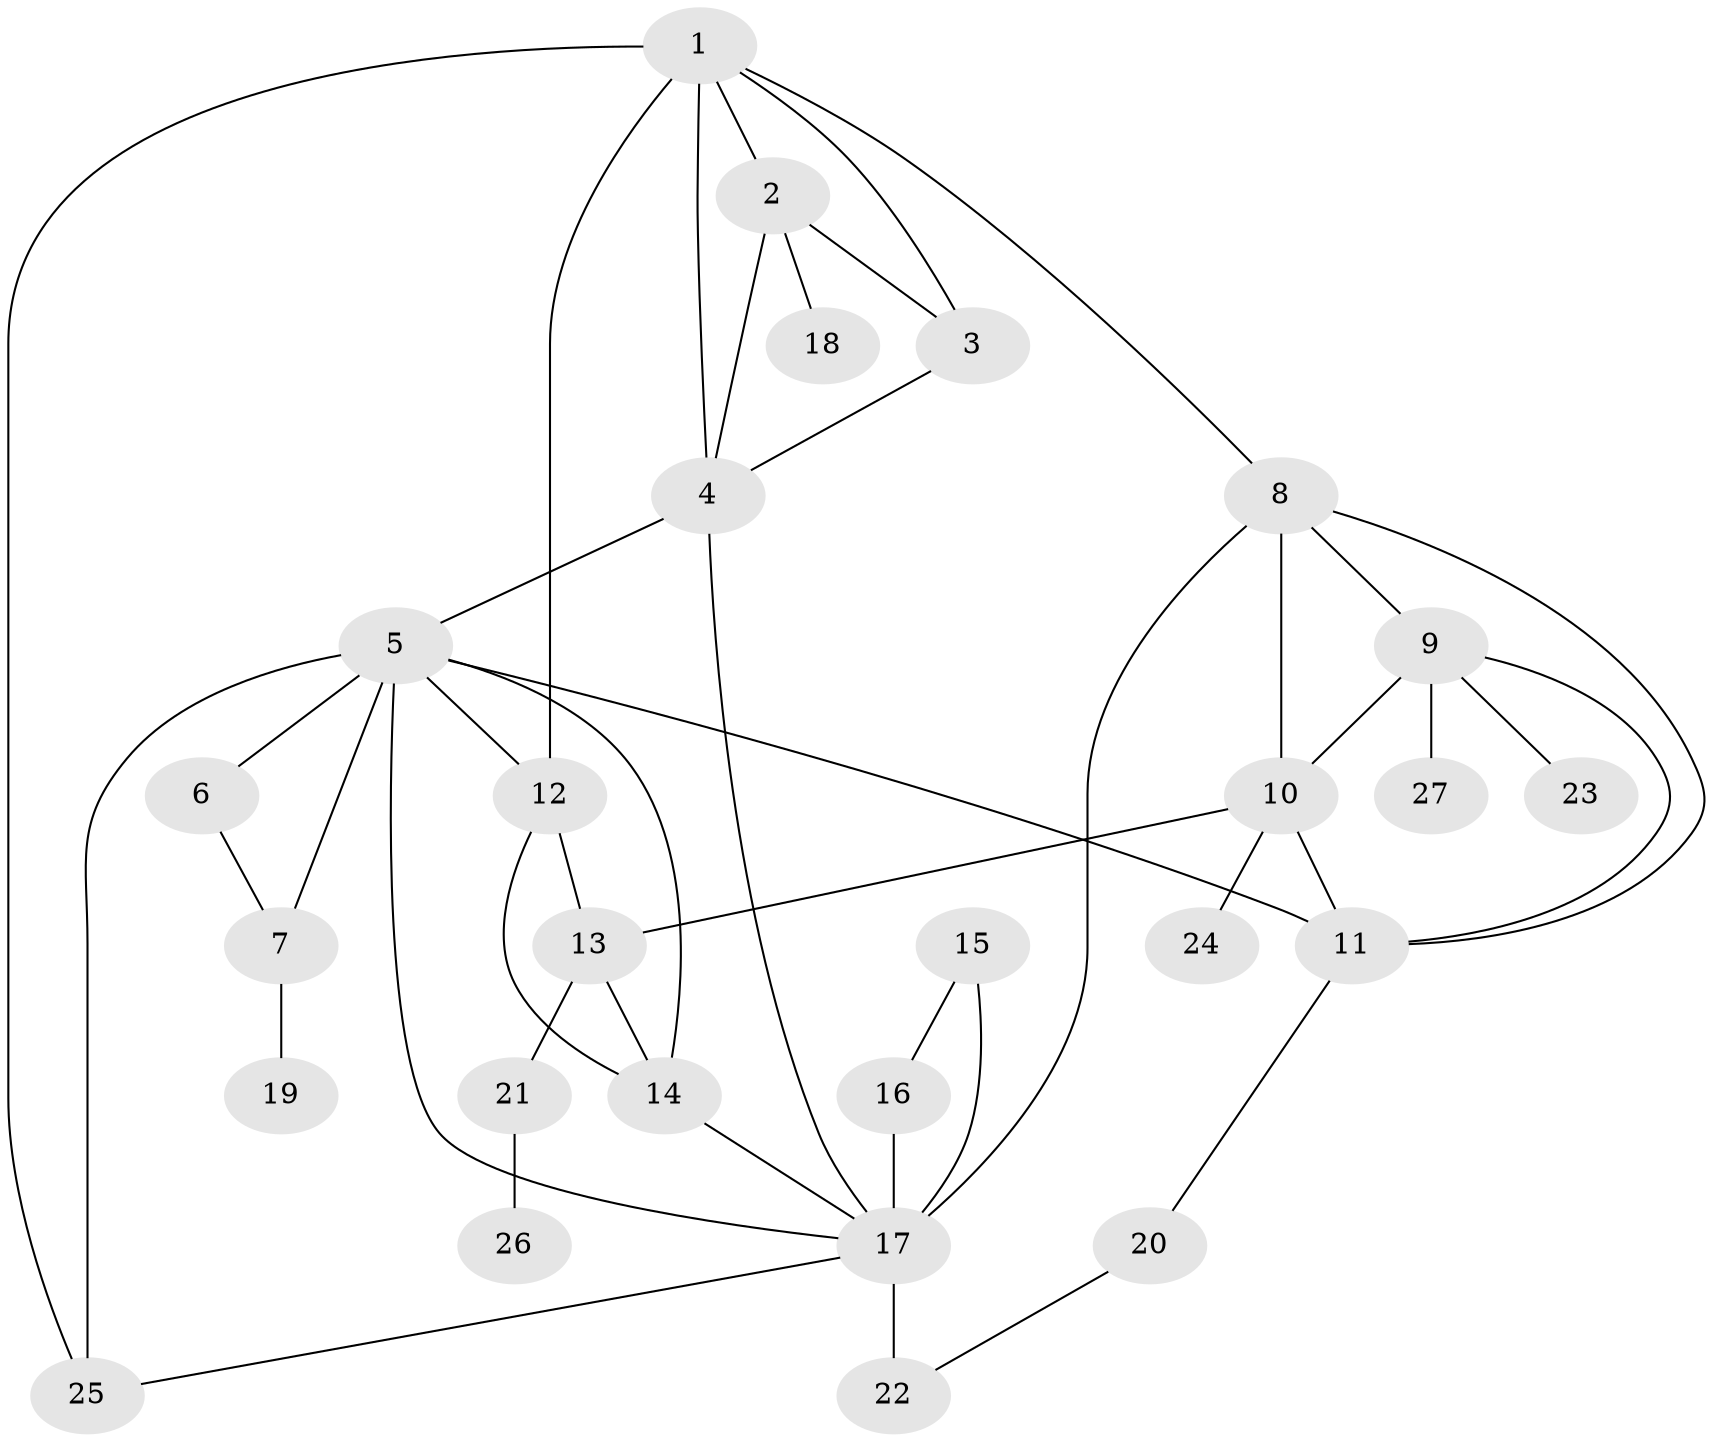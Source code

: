 // original degree distribution, {8: 0.03409090909090909, 6: 0.06818181818181818, 4: 0.022727272727272728, 9: 0.022727272727272728, 7: 0.03409090909090909, 5: 0.045454545454545456, 13: 0.011363636363636364, 1: 0.5909090909090909, 3: 0.045454545454545456, 2: 0.125}
// Generated by graph-tools (version 1.1) at 2025/52/03/04/25 22:52:42]
// undirected, 27 vertices, 45 edges
graph export_dot {
  node [color=gray90,style=filled];
  1;
  2;
  3;
  4;
  5;
  6;
  7;
  8;
  9;
  10;
  11;
  12;
  13;
  14;
  15;
  16;
  17;
  18;
  19;
  20;
  21;
  22;
  23;
  24;
  25;
  26;
  27;
  1 -- 2 [weight=1.0];
  1 -- 3 [weight=1.0];
  1 -- 4 [weight=1.0];
  1 -- 8 [weight=1.0];
  1 -- 12 [weight=1.0];
  1 -- 25 [weight=1.0];
  2 -- 3 [weight=1.0];
  2 -- 4 [weight=1.0];
  2 -- 18 [weight=1.0];
  3 -- 4 [weight=1.0];
  4 -- 5 [weight=1.0];
  4 -- 17 [weight=1.0];
  5 -- 6 [weight=2.0];
  5 -- 7 [weight=2.0];
  5 -- 11 [weight=1.0];
  5 -- 12 [weight=1.0];
  5 -- 14 [weight=1.0];
  5 -- 17 [weight=2.0];
  5 -- 25 [weight=1.0];
  6 -- 7 [weight=1.0];
  7 -- 19 [weight=1.0];
  8 -- 9 [weight=1.0];
  8 -- 10 [weight=1.0];
  8 -- 11 [weight=1.0];
  8 -- 17 [weight=1.0];
  9 -- 10 [weight=1.0];
  9 -- 11 [weight=1.0];
  9 -- 23 [weight=1.0];
  9 -- 27 [weight=1.0];
  10 -- 11 [weight=2.0];
  10 -- 13 [weight=1.0];
  10 -- 24 [weight=1.0];
  11 -- 20 [weight=1.0];
  12 -- 13 [weight=2.0];
  12 -- 14 [weight=1.0];
  13 -- 14 [weight=2.0];
  13 -- 21 [weight=4.0];
  14 -- 17 [weight=1.0];
  15 -- 16 [weight=1.0];
  15 -- 17 [weight=3.0];
  16 -- 17 [weight=2.0];
  17 -- 22 [weight=5.0];
  17 -- 25 [weight=1.0];
  20 -- 22 [weight=1.0];
  21 -- 26 [weight=1.0];
}
